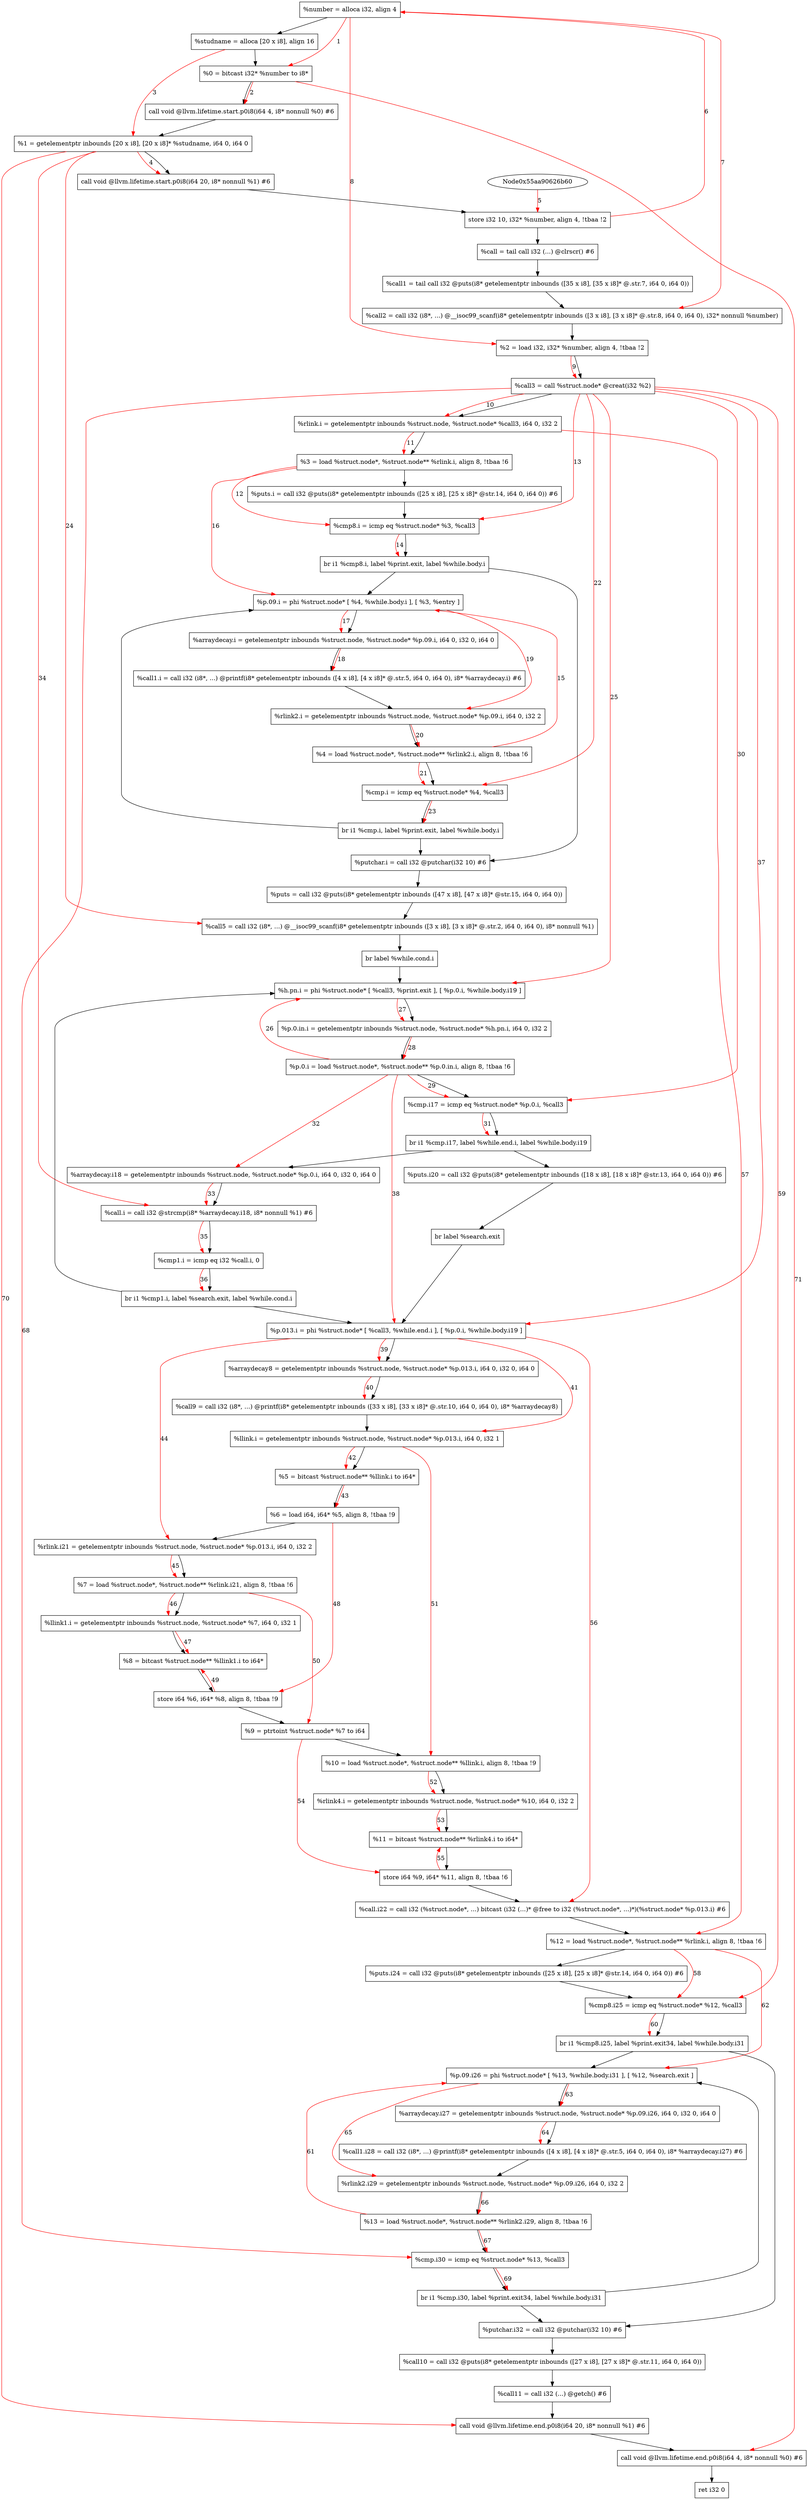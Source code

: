 digraph "CDFG for'main' function" {
	Node0x55aa90628158[shape=record, label="  %number = alloca i32, align 4"]
	Node0x55aa90628628[shape=record, label="  %studname = alloca [20 x i8], align 16"]
	Node0x55aa906286b8[shape=record, label="  %0 = bitcast i32* %number to i8*"]
	Node0x55aa90628858[shape=record, label="  call void @llvm.lifetime.start.p0i8(i64 4, i8* nonnull %0) #6"]
	Node0x55aa90628948[shape=record, label="  %1 = getelementptr inbounds [20 x i8], [20 x i8]* %studname, i64 0, i64 0"]
	Node0x55aa90628a38[shape=record, label="  call void @llvm.lifetime.start.p0i8(i64 20, i8* nonnull %1) #6"]
	Node0x55aa90628b10[shape=record, label="  store i32 10, i32* %number, align 4, !tbaa !2"]
	Node0x55aa90624398[shape=record, label="  %call = tail call i32 (...) @clrscr() #6"]
	Node0x55aa90624530[shape=record, label="  %call1 = tail call i32 @puts(i8* getelementptr inbounds ([35 x i8], [35 x i8]* @.str.7, i64 0, i64 0))"]
	Node0x55aa906246b8[shape=record, label="  %call2 = call i32 (i8*, ...) @__isoc99_scanf(i8* getelementptr inbounds ([3 x i8], [3 x i8]* @.str.8, i64 0, i64 0), i32* nonnull %number)"]
	Node0x55aa90624778[shape=record, label="  %2 = load i32, i32* %number, align 4, !tbaa !2"]
	Node0x55aa906247f0[shape=record, label="  %call3 = call %struct.node* @creat(i32 %2)"]
	Node0x55aa906248d8[shape=record, label="  %rlink.i = getelementptr inbounds %struct.node, %struct.node* %call3, i64 0, i32 2"]
	Node0x55aa90624968[shape=record, label="  %3 = load %struct.node*, %struct.node** %rlink.i, align 8, !tbaa !6"]
	Node0x55aa90624a20[shape=record, label="  %puts.i = call i32 @puts(i8* getelementptr inbounds ([25 x i8], [25 x i8]* @str.14, i64 0, i64 0)) #6"]
	Node0x55aa90624af0[shape=record, label="  %cmp8.i = icmp eq %struct.node* %3, %call3"]
	Node0x55aa9062a568[shape=record, label="  br i1 %cmp8.i, label %print.exit, label %while.body.i"]
	Node0x55aa9062a628[shape=record, label="  %p.09.i = phi %struct.node* [ %4, %while.body.i ], [ %3, %entry ]"]
	Node0x55aa90628570[shape=record, label="  %arraydecay.i = getelementptr inbounds %struct.node, %struct.node* %p.09.i, i64 0, i32 0, i64 0"]
	Node0x55aa9062a8e8[shape=record, label="  %call1.i = call i32 (i8*, ...) @printf(i8* getelementptr inbounds ([4 x i8], [4 x i8]* @.str.5, i64 0, i64 0), i8* %arraydecay.i) #6"]
	Node0x55aa9062a9f8[shape=record, label="  %rlink2.i = getelementptr inbounds %struct.node, %struct.node* %p.09.i, i64 0, i32 2"]
	Node0x55aa9062a4d8[shape=record, label="  %4 = load %struct.node*, %struct.node** %rlink2.i, align 8, !tbaa !6"]
	Node0x55aa9062ab00[shape=record, label="  %cmp.i = icmp eq %struct.node* %4, %call3"]
	Node0x55aa9062aba8[shape=record, label="  br i1 %cmp.i, label %print.exit, label %while.body.i"]
	Node0x55aa9062ac60[shape=record, label="  %putchar.i = call i32 @putchar(i32 10) #6"]
	Node0x55aa9062adb0[shape=record, label="  %puts = call i32 @puts(i8* getelementptr inbounds ([47 x i8], [47 x i8]* @str.15, i64 0, i64 0))"]
	Node0x55aa9062aeb8[shape=record, label="  %call5 = call i32 (i8*, ...) @__isoc99_scanf(i8* getelementptr inbounds ([3 x i8], [3 x i8]* @.str.2, i64 0, i64 0), i8* nonnull %1)"]
	Node0x55aa9062afc8[shape=record, label="  br label %while.cond.i"]
	Node0x55aa9062b148[shape=record, label="  %h.pn.i = phi %struct.node* [ %call3, %print.exit ], [ %p.0.i, %while.body.i19 ]"]
	Node0x55aa9062b248[shape=record, label="  %p.0.in.i = getelementptr inbounds %struct.node, %struct.node* %h.pn.i, i64 0, i32 2"]
	Node0x55aa9062b2e8[shape=record, label="  %p.0.i = load %struct.node*, %struct.node** %p.0.in.i, align 8, !tbaa !6"]
	Node0x55aa9062b680[shape=record, label="  %cmp.i17 = icmp eq %struct.node* %p.0.i, %call3"]
	Node0x55aa9062b778[shape=record, label="  br i1 %cmp.i17, label %while.end.i, label %while.body.i19"]
	Node0x55aa9062b820[shape=record, label="  %arraydecay.i18 = getelementptr inbounds %struct.node, %struct.node* %p.0.i, i64 0, i32 0, i64 0"]
	Node0x55aa9062b948[shape=record, label="  %call.i = call i32 @strcmp(i8* %arraydecay.i18, i8* nonnull %1) #6"]
	Node0x55aa9062ba20[shape=record, label="  %cmp1.i = icmp eq i32 %call.i, 0"]
	Node0x55aa9062bb28[shape=record, label="  br i1 %cmp1.i, label %search.exit, label %while.cond.i"]
	Node0x55aa9062bbe0[shape=record, label="  %puts.i20 = call i32 @puts(i8* getelementptr inbounds ([18 x i8], [18 x i8]* @str.13, i64 0, i64 0)) #6"]
	Node0x55aa9062a3f8[shape=record, label="  br label %search.exit"]
	Node0x55aa9062bcb8[shape=record, label="  %p.013.i = phi %struct.node* [ %call3, %while.end.i ], [ %p.0.i, %while.body.i19 ]"]
	Node0x55aa9062bdb0[shape=record, label="  %arraydecay8 = getelementptr inbounds %struct.node, %struct.node* %p.013.i, i64 0, i32 0, i64 0"]
	Node0x55aa9062bf18[shape=record, label="  %call9 = call i32 (i8*, ...) @printf(i8* getelementptr inbounds ([33 x i8], [33 x i8]* @.str.10, i64 0, i64 0), i8* %arraydecay8)"]
	Node0x55aa9062c008[shape=record, label="  %llink.i = getelementptr inbounds %struct.node, %struct.node* %p.013.i, i64 0, i32 1"]
	Node0x55aa9062b0f8[shape=record, label="  %5 = bitcast %struct.node** %llink.i to i64*"]
	Node0x55aa9062c098[shape=record, label="  %6 = load i64, i64* %5, align 8, !tbaa !9"]
	Node0x55aa9062c128[shape=record, label="  %rlink.i21 = getelementptr inbounds %struct.node, %struct.node* %p.013.i, i64 0, i32 2"]
	Node0x55aa9062c1c8[shape=record, label="  %7 = load %struct.node*, %struct.node** %rlink.i21, align 8, !tbaa !6"]
	Node0x55aa9062c258[shape=record, label="  %llink1.i = getelementptr inbounds %struct.node, %struct.node* %7, i64 0, i32 1"]
	Node0x55aa9062c2f8[shape=record, label="  %8 = bitcast %struct.node** %llink1.i to i64*"]
	Node0x55aa9062c400[shape=record, label="  store i64 %6, i64* %8, align 8, !tbaa !9"]
	Node0x55aa9062c468[shape=record, label="  %9 = ptrtoint %struct.node* %7 to i64"]
	Node0x55aa9062c4c8[shape=record, label="  %10 = load %struct.node*, %struct.node** %llink.i, align 8, !tbaa !9"]
	Node0x55aa9062c558[shape=record, label="  %rlink4.i = getelementptr inbounds %struct.node, %struct.node* %10, i64 0, i32 2"]
	Node0x55aa9062c5f8[shape=record, label="  %11 = bitcast %struct.node** %rlink4.i to i64*"]
	Node0x55aa9062c670[shape=record, label="  store i64 %9, i64* %11, align 8, !tbaa !6"]
	Node0x55aa9062c710[shape=record, label="  %call.i22 = call i32 (%struct.node*, ...) bitcast (i32 (...)* @free to i32 (%struct.node*, ...)*)(%struct.node* %p.013.i) #6"]
	Node0x55aa9062c7c8[shape=record, label="  %12 = load %struct.node*, %struct.node** %rlink.i, align 8, !tbaa !6"]
	Node0x55aa9062c860[shape=record, label="  %puts.i24 = call i32 @puts(i8* getelementptr inbounds ([25 x i8], [25 x i8]* @str.14, i64 0, i64 0)) #6"]
	Node0x55aa9062c960[shape=record, label="  %cmp8.i25 = icmp eq %struct.node* %12, %call3"]
	Node0x55aa9062cbd8[shape=record, label="  br i1 %cmp8.i25, label %print.exit34, label %while.body.i31"]
	Node0x55aa9062cc58[shape=record, label="  %p.09.i26 = phi %struct.node* [ %13, %while.body.i31 ], [ %12, %search.exit ]"]
	Node0x55aa9062cd80[shape=record, label="  %arraydecay.i27 = getelementptr inbounds %struct.node, %struct.node* %p.09.i26, i64 0, i32 0, i64 0"]
	Node0x55aa9062ce48[shape=record, label="  %call1.i28 = call i32 (i8*, ...) @printf(i8* getelementptr inbounds ([4 x i8], [4 x i8]* @.str.5, i64 0, i64 0), i8* %arraydecay.i27) #6"]
	Node0x55aa9062cf88[shape=record, label="  %rlink2.i29 = getelementptr inbounds %struct.node, %struct.node* %p.09.i26, i64 0, i32 2"]
	Node0x55aa9062cb48[shape=record, label="  %13 = load %struct.node*, %struct.node** %rlink2.i29, align 8, !tbaa !6"]
	Node0x55aa9062d040[shape=record, label="  %cmp.i30 = icmp eq %struct.node* %13, %call3"]
	Node0x55aa9062d6e8[shape=record, label="  br i1 %cmp.i30, label %print.exit34, label %while.body.i31"]
	Node0x55aa9062d7a0[shape=record, label="  %putchar.i32 = call i32 @putchar(i32 10) #6"]
	Node0x55aa9062d8f0[shape=record, label="  %call10 = call i32 @puts(i8* getelementptr inbounds ([27 x i8], [27 x i8]* @.str.11, i64 0, i64 0))"]
	Node0x55aa9062daa8[shape=record, label="  %call11 = call i32 (...) @getch() #6"]
	Node0x55aa9062dc78[shape=record, label="  call void @llvm.lifetime.end.p0i8(i64 20, i8* nonnull %1) #6"]
	Node0x55aa9062dd88[shape=record, label="  call void @llvm.lifetime.end.p0i8(i64 4, i8* nonnull %0) #6"]
	Node0x55aa9062de48[shape=record, label="  ret i32 0"]
	Node0x55aa90628158 -> Node0x55aa90628628
	Node0x55aa90628628 -> Node0x55aa906286b8
	Node0x55aa906286b8 -> Node0x55aa90628858
	Node0x55aa90628858 -> Node0x55aa90628948
	Node0x55aa90628948 -> Node0x55aa90628a38
	Node0x55aa90628a38 -> Node0x55aa90628b10
	Node0x55aa90628b10 -> Node0x55aa90624398
	Node0x55aa90624398 -> Node0x55aa90624530
	Node0x55aa90624530 -> Node0x55aa906246b8
	Node0x55aa906246b8 -> Node0x55aa90624778
	Node0x55aa90624778 -> Node0x55aa906247f0
	Node0x55aa906247f0 -> Node0x55aa906248d8
	Node0x55aa906248d8 -> Node0x55aa90624968
	Node0x55aa90624968 -> Node0x55aa90624a20
	Node0x55aa90624a20 -> Node0x55aa90624af0
	Node0x55aa90624af0 -> Node0x55aa9062a568
	Node0x55aa9062a568 -> Node0x55aa9062ac60
	Node0x55aa9062a568 -> Node0x55aa9062a628
	Node0x55aa9062a628 -> Node0x55aa90628570
	Node0x55aa90628570 -> Node0x55aa9062a8e8
	Node0x55aa9062a8e8 -> Node0x55aa9062a9f8
	Node0x55aa9062a9f8 -> Node0x55aa9062a4d8
	Node0x55aa9062a4d8 -> Node0x55aa9062ab00
	Node0x55aa9062ab00 -> Node0x55aa9062aba8
	Node0x55aa9062aba8 -> Node0x55aa9062ac60
	Node0x55aa9062aba8 -> Node0x55aa9062a628
	Node0x55aa9062ac60 -> Node0x55aa9062adb0
	Node0x55aa9062adb0 -> Node0x55aa9062aeb8
	Node0x55aa9062aeb8 -> Node0x55aa9062afc8
	Node0x55aa9062afc8 -> Node0x55aa9062b148
	Node0x55aa9062b148 -> Node0x55aa9062b248
	Node0x55aa9062b248 -> Node0x55aa9062b2e8
	Node0x55aa9062b2e8 -> Node0x55aa9062b680
	Node0x55aa9062b680 -> Node0x55aa9062b778
	Node0x55aa9062b778 -> Node0x55aa9062bbe0
	Node0x55aa9062b778 -> Node0x55aa9062b820
	Node0x55aa9062b820 -> Node0x55aa9062b948
	Node0x55aa9062b948 -> Node0x55aa9062ba20
	Node0x55aa9062ba20 -> Node0x55aa9062bb28
	Node0x55aa9062bb28 -> Node0x55aa9062bcb8
	Node0x55aa9062bb28 -> Node0x55aa9062b148
	Node0x55aa9062bbe0 -> Node0x55aa9062a3f8
	Node0x55aa9062a3f8 -> Node0x55aa9062bcb8
	Node0x55aa9062bcb8 -> Node0x55aa9062bdb0
	Node0x55aa9062bdb0 -> Node0x55aa9062bf18
	Node0x55aa9062bf18 -> Node0x55aa9062c008
	Node0x55aa9062c008 -> Node0x55aa9062b0f8
	Node0x55aa9062b0f8 -> Node0x55aa9062c098
	Node0x55aa9062c098 -> Node0x55aa9062c128
	Node0x55aa9062c128 -> Node0x55aa9062c1c8
	Node0x55aa9062c1c8 -> Node0x55aa9062c258
	Node0x55aa9062c258 -> Node0x55aa9062c2f8
	Node0x55aa9062c2f8 -> Node0x55aa9062c400
	Node0x55aa9062c400 -> Node0x55aa9062c468
	Node0x55aa9062c468 -> Node0x55aa9062c4c8
	Node0x55aa9062c4c8 -> Node0x55aa9062c558
	Node0x55aa9062c558 -> Node0x55aa9062c5f8
	Node0x55aa9062c5f8 -> Node0x55aa9062c670
	Node0x55aa9062c670 -> Node0x55aa9062c710
	Node0x55aa9062c710 -> Node0x55aa9062c7c8
	Node0x55aa9062c7c8 -> Node0x55aa9062c860
	Node0x55aa9062c860 -> Node0x55aa9062c960
	Node0x55aa9062c960 -> Node0x55aa9062cbd8
	Node0x55aa9062cbd8 -> Node0x55aa9062d7a0
	Node0x55aa9062cbd8 -> Node0x55aa9062cc58
	Node0x55aa9062cc58 -> Node0x55aa9062cd80
	Node0x55aa9062cd80 -> Node0x55aa9062ce48
	Node0x55aa9062ce48 -> Node0x55aa9062cf88
	Node0x55aa9062cf88 -> Node0x55aa9062cb48
	Node0x55aa9062cb48 -> Node0x55aa9062d040
	Node0x55aa9062d040 -> Node0x55aa9062d6e8
	Node0x55aa9062d6e8 -> Node0x55aa9062d7a0
	Node0x55aa9062d6e8 -> Node0x55aa9062cc58
	Node0x55aa9062d7a0 -> Node0x55aa9062d8f0
	Node0x55aa9062d8f0 -> Node0x55aa9062daa8
	Node0x55aa9062daa8 -> Node0x55aa9062dc78
	Node0x55aa9062dc78 -> Node0x55aa9062dd88
	Node0x55aa9062dd88 -> Node0x55aa9062de48
edge [color=red]
	Node0x55aa90628158 -> Node0x55aa906286b8[label="1"]
	Node0x55aa906286b8 -> Node0x55aa90628858[label="2"]
	Node0x55aa90628628 -> Node0x55aa90628948[label="3"]
	Node0x55aa90628948 -> Node0x55aa90628a38[label="4"]
	Node0x55aa90626b60 -> Node0x55aa90628b10[label="5"]
	Node0x55aa90628b10 -> Node0x55aa90628158[label="6"]
	Node0x55aa90628158 -> Node0x55aa906246b8[label="7"]
	Node0x55aa90628158 -> Node0x55aa90624778[label="8"]
	Node0x55aa90624778 -> Node0x55aa906247f0[label="9"]
	Node0x55aa906247f0 -> Node0x55aa906248d8[label="10"]
	Node0x55aa906248d8 -> Node0x55aa90624968[label="11"]
	Node0x55aa90624968 -> Node0x55aa90624af0[label="12"]
	Node0x55aa906247f0 -> Node0x55aa90624af0[label="13"]
	Node0x55aa90624af0 -> Node0x55aa9062a568[label="14"]
	Node0x55aa9062a4d8 -> Node0x55aa9062a628[label="15"]
	Node0x55aa90624968 -> Node0x55aa9062a628[label="16"]
	Node0x55aa9062a628 -> Node0x55aa90628570[label="17"]
	Node0x55aa90628570 -> Node0x55aa9062a8e8[label="18"]
	Node0x55aa9062a628 -> Node0x55aa9062a9f8[label="19"]
	Node0x55aa9062a9f8 -> Node0x55aa9062a4d8[label="20"]
	Node0x55aa9062a4d8 -> Node0x55aa9062ab00[label="21"]
	Node0x55aa906247f0 -> Node0x55aa9062ab00[label="22"]
	Node0x55aa9062ab00 -> Node0x55aa9062aba8[label="23"]
	Node0x55aa90628948 -> Node0x55aa9062aeb8[label="24"]
	Node0x55aa906247f0 -> Node0x55aa9062b148[label="25"]
	Node0x55aa9062b2e8 -> Node0x55aa9062b148[label="26"]
	Node0x55aa9062b148 -> Node0x55aa9062b248[label="27"]
	Node0x55aa9062b248 -> Node0x55aa9062b2e8[label="28"]
	Node0x55aa9062b2e8 -> Node0x55aa9062b680[label="29"]
	Node0x55aa906247f0 -> Node0x55aa9062b680[label="30"]
	Node0x55aa9062b680 -> Node0x55aa9062b778[label="31"]
	Node0x55aa9062b2e8 -> Node0x55aa9062b820[label="32"]
	Node0x55aa9062b820 -> Node0x55aa9062b948[label="33"]
	Node0x55aa90628948 -> Node0x55aa9062b948[label="34"]
	Node0x55aa9062b948 -> Node0x55aa9062ba20[label="35"]
	Node0x55aa9062ba20 -> Node0x55aa9062bb28[label="36"]
	Node0x55aa906247f0 -> Node0x55aa9062bcb8[label="37"]
	Node0x55aa9062b2e8 -> Node0x55aa9062bcb8[label="38"]
	Node0x55aa9062bcb8 -> Node0x55aa9062bdb0[label="39"]
	Node0x55aa9062bdb0 -> Node0x55aa9062bf18[label="40"]
	Node0x55aa9062bcb8 -> Node0x55aa9062c008[label="41"]
	Node0x55aa9062c008 -> Node0x55aa9062b0f8[label="42"]
	Node0x55aa9062b0f8 -> Node0x55aa9062c098[label="43"]
	Node0x55aa9062bcb8 -> Node0x55aa9062c128[label="44"]
	Node0x55aa9062c128 -> Node0x55aa9062c1c8[label="45"]
	Node0x55aa9062c1c8 -> Node0x55aa9062c258[label="46"]
	Node0x55aa9062c258 -> Node0x55aa9062c2f8[label="47"]
	Node0x55aa9062c098 -> Node0x55aa9062c400[label="48"]
	Node0x55aa9062c400 -> Node0x55aa9062c2f8[label="49"]
	Node0x55aa9062c1c8 -> Node0x55aa9062c468[label="50"]
	Node0x55aa9062c008 -> Node0x55aa9062c4c8[label="51"]
	Node0x55aa9062c4c8 -> Node0x55aa9062c558[label="52"]
	Node0x55aa9062c558 -> Node0x55aa9062c5f8[label="53"]
	Node0x55aa9062c468 -> Node0x55aa9062c670[label="54"]
	Node0x55aa9062c670 -> Node0x55aa9062c5f8[label="55"]
	Node0x55aa9062bcb8 -> Node0x55aa9062c710[label="56"]
	Node0x55aa906248d8 -> Node0x55aa9062c7c8[label="57"]
	Node0x55aa9062c7c8 -> Node0x55aa9062c960[label="58"]
	Node0x55aa906247f0 -> Node0x55aa9062c960[label="59"]
	Node0x55aa9062c960 -> Node0x55aa9062cbd8[label="60"]
	Node0x55aa9062cb48 -> Node0x55aa9062cc58[label="61"]
	Node0x55aa9062c7c8 -> Node0x55aa9062cc58[label="62"]
	Node0x55aa9062cc58 -> Node0x55aa9062cd80[label="63"]
	Node0x55aa9062cd80 -> Node0x55aa9062ce48[label="64"]
	Node0x55aa9062cc58 -> Node0x55aa9062cf88[label="65"]
	Node0x55aa9062cf88 -> Node0x55aa9062cb48[label="66"]
	Node0x55aa9062cb48 -> Node0x55aa9062d040[label="67"]
	Node0x55aa906247f0 -> Node0x55aa9062d040[label="68"]
	Node0x55aa9062d040 -> Node0x55aa9062d6e8[label="69"]
	Node0x55aa90628948 -> Node0x55aa9062dc78[label="70"]
	Node0x55aa906286b8 -> Node0x55aa9062dd88[label="71"]
}
